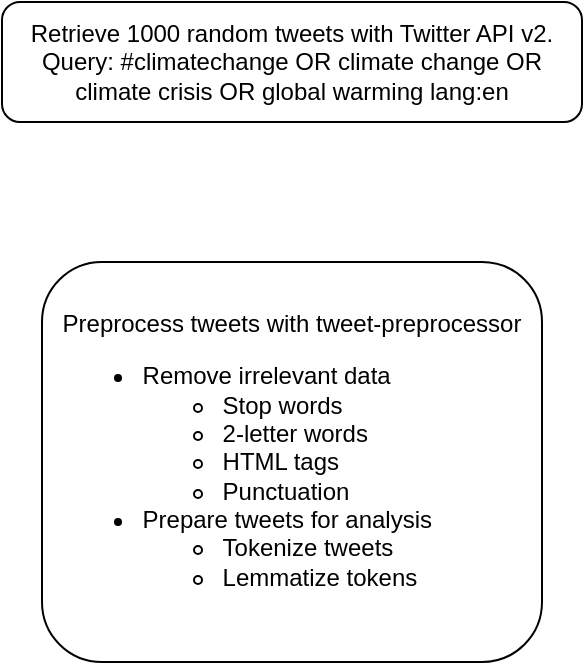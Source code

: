 <mxfile version="21.0.8" type="github">
  <diagram name="Page-1" id="fVHZ1sfxp8ctlBkrv8Ka">
    <mxGraphModel dx="954" dy="622" grid="1" gridSize="10" guides="1" tooltips="1" connect="1" arrows="1" fold="1" page="1" pageScale="1" pageWidth="850" pageHeight="1100" math="0" shadow="0">
      <root>
        <mxCell id="0" />
        <mxCell id="1" parent="0" />
        <mxCell id="x4eMJo4EBV7eQhnRsea5-1" value="Retrieve 1000 random tweets with Twitter API v2. Query: #climatechange OR climate change OR climate crisis OR global warming lang:en" style="rounded=1;whiteSpace=wrap;html=1;" vertex="1" parent="1">
          <mxGeometry x="50" y="50" width="290" height="60" as="geometry" />
        </mxCell>
        <mxCell id="x4eMJo4EBV7eQhnRsea5-3" value="&lt;div style=&quot;&quot;&gt;Preprocess tweets with tweet-preprocessor&lt;/div&gt;&lt;ul&gt;&lt;li style=&quot;text-align: left;&quot;&gt;Remove irrelevant data&lt;/li&gt;&lt;ul&gt;&lt;li style=&quot;text-align: left;&quot;&gt;Stop words&lt;/li&gt;&lt;li style=&quot;text-align: left;&quot;&gt;2-letter words&lt;/li&gt;&lt;li style=&quot;text-align: left;&quot;&gt;HTML tags&lt;/li&gt;&lt;li style=&quot;text-align: left;&quot;&gt;Punctuation&lt;/li&gt;&lt;/ul&gt;&lt;li style=&quot;text-align: left;&quot;&gt;Prepare tweets for analysis&lt;/li&gt;&lt;ul&gt;&lt;li style=&quot;text-align: left;&quot;&gt;Tokenize tweets&lt;/li&gt;&lt;li style=&quot;text-align: left;&quot;&gt;Lemmatize tokens&lt;/li&gt;&lt;/ul&gt;&lt;/ul&gt;" style="rounded=1;whiteSpace=wrap;html=1;align=center;" vertex="1" parent="1">
          <mxGeometry x="70" y="180" width="250" height="200" as="geometry" />
        </mxCell>
      </root>
    </mxGraphModel>
  </diagram>
</mxfile>

